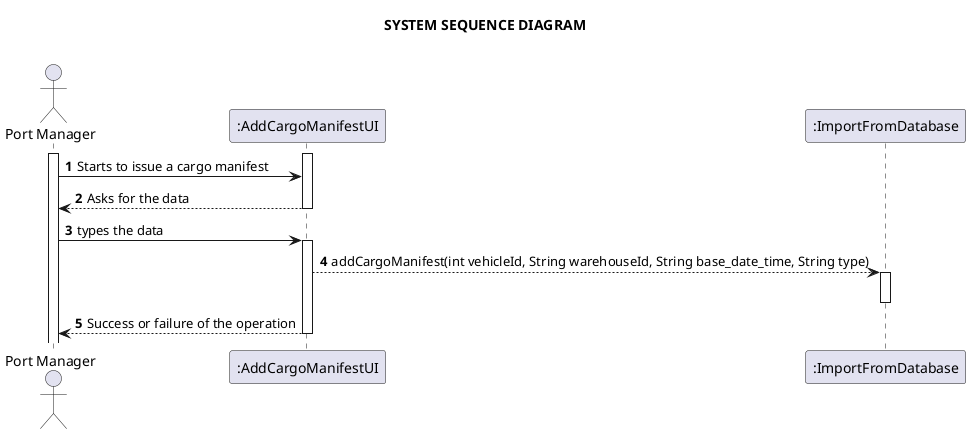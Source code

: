 @startuml
'https://plantuml.com/sequence-diagram

title <b>SYSTEM SEQUENCE DIAGRAM\n
autonumber
'hide footbox
actor "Port Manager" as PM

participant ":AddCargoManifestUI" as UI
participant ":ImportFromDatabase" as Import


activate PM
activate UI

PM -> UI : Starts to issue a cargo manifest
UI --> PM : Asks for the data
deactivate UI
PM -> UI : types the data
activate UI
UI --> Import : addCargoManifest(int vehicleId, String warehouseId, String base_date_time, String type)
activate Import
deactivate Import
UI --> PM : Success or failure of the operation
deactivate UI



@enduml